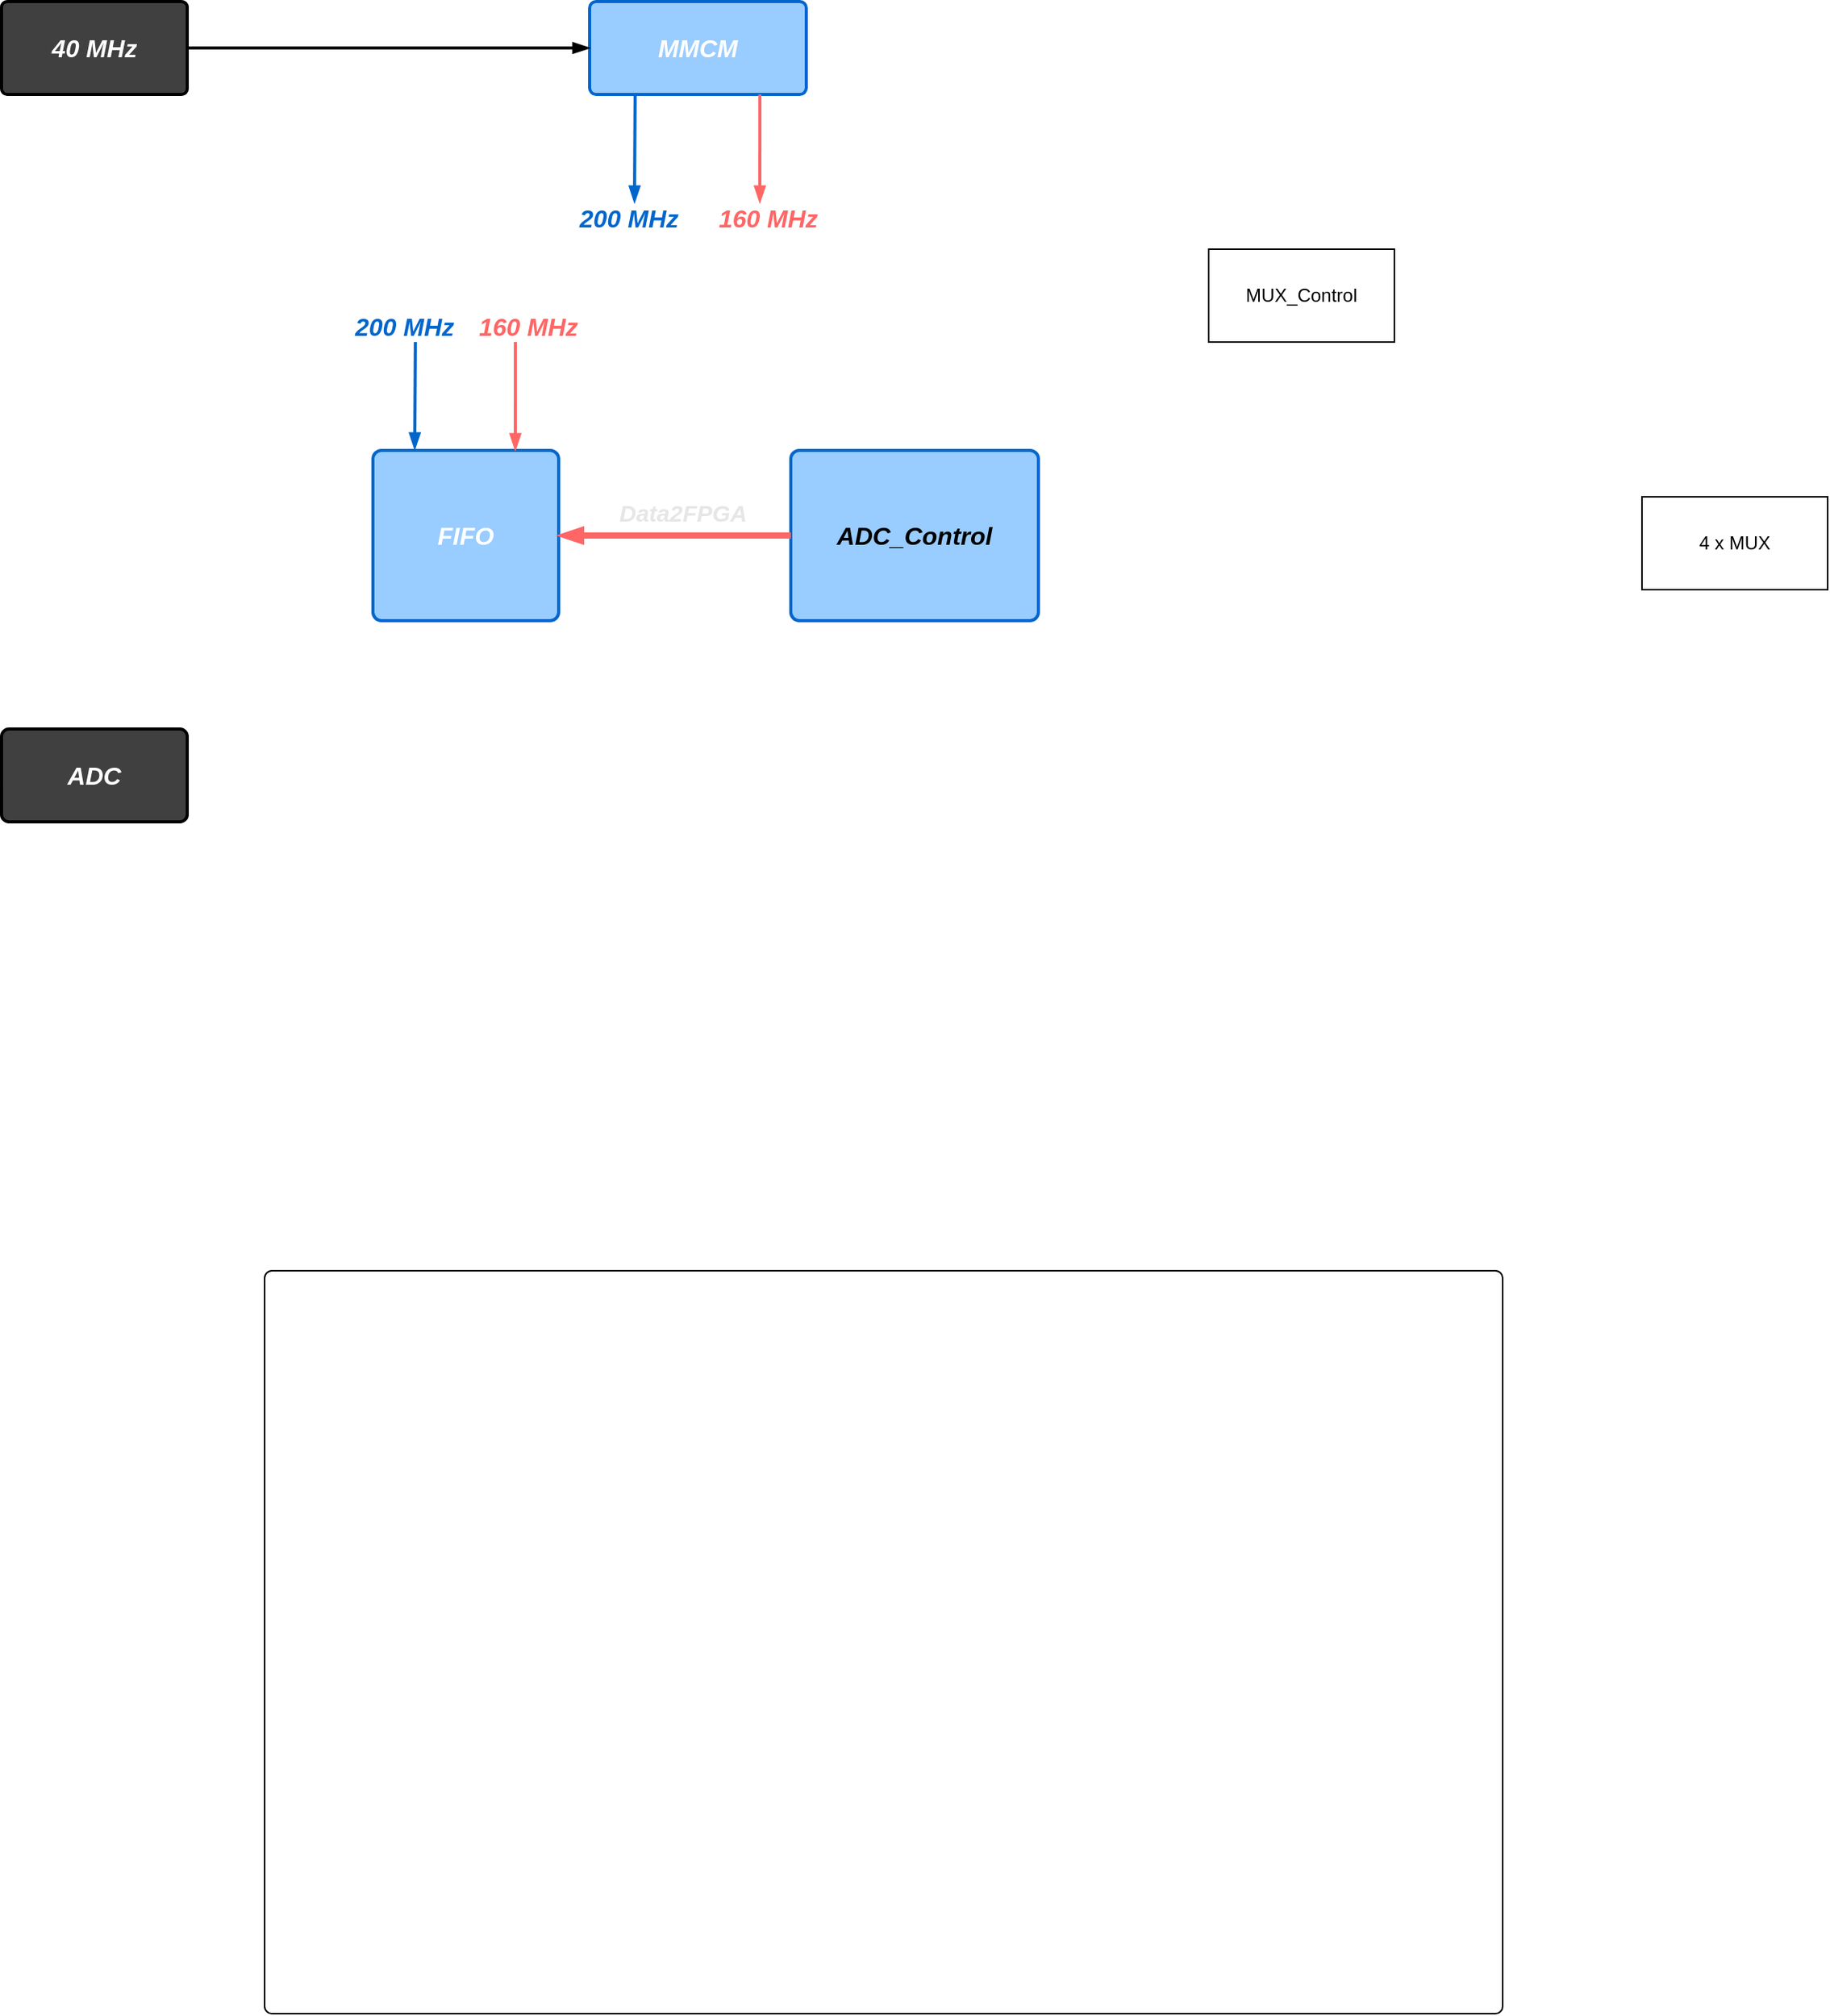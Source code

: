<mxfile version="13.6.5" type="github">
  <diagram name="Page-1" id="90a13364-a465-7bf4-72fc-28e22215d7a0">
    <mxGraphModel dx="1094" dy="554" grid="1" gridSize="10" guides="1" tooltips="1" connect="1" arrows="1" fold="1" page="1" pageScale="1.5" pageWidth="1169" pageHeight="826" background="#ffffff" math="0" shadow="0">
      <root>
        <mxCell id="0" style=";html=1;" />
        <mxCell id="1" style=";html=1;" parent="0" />
        <mxCell id="dTF6DqdIlyTkAC6OraM3-1" value="" style="rounded=1;whiteSpace=wrap;html=1;arcSize=1;" vertex="1" parent="1">
          <mxGeometry x="310" y="1130" width="800" height="480" as="geometry" />
        </mxCell>
        <mxCell id="dTF6DqdIlyTkAC6OraM3-2" value="&lt;font color=&quot;#ffffff&quot; size=&quot;1&quot;&gt;&lt;b&gt;&lt;i style=&quot;font-size: 16px&quot;&gt;MMCM&lt;/i&gt;&lt;/b&gt;&lt;/font&gt;" style="rounded=1;whiteSpace=wrap;html=1;strokeWidth=2;arcSize=7;fillColor=#99CCFF;strokeColor=#0066CC;" vertex="1" parent="1">
          <mxGeometry x="520" y="310" width="140" height="60" as="geometry" />
        </mxCell>
        <mxCell id="dTF6DqdIlyTkAC6OraM3-3" value="&lt;b&gt;&lt;font style=&quot;font-size: 16px&quot; color=&quot;#ffffff&quot;&gt;&lt;i&gt;FIFO&lt;/i&gt;&lt;/font&gt;&lt;/b&gt;" style="rounded=1;whiteSpace=wrap;html=1;strokeWidth=2;glass=0;shadow=0;sketch=0;arcSize=5;strokeColor=#0066CC;fillColor=#99CCFF;" vertex="1" parent="1">
          <mxGeometry x="380" y="600" width="120" height="110" as="geometry" />
        </mxCell>
        <mxCell id="dTF6DqdIlyTkAC6OraM3-4" value="&lt;b&gt;&lt;font color=&quot;#ffffff&quot; size=&quot;1&quot;&gt;&lt;i style=&quot;font-size: 16px&quot;&gt;40 MHz&lt;/i&gt;&lt;/font&gt;&lt;/b&gt;" style="rounded=1;whiteSpace=wrap;html=1;arcSize=6;strokeWidth=2;fillColor=#404040;" vertex="1" parent="1">
          <mxGeometry x="140" y="310" width="120" height="60" as="geometry" />
        </mxCell>
        <mxCell id="dTF6DqdIlyTkAC6OraM3-5" value="&lt;b&gt;&lt;i&gt;&lt;font style=&quot;font-size: 16px&quot; color=&quot;#ffffff&quot;&gt;ADC&lt;/font&gt;&lt;/i&gt;&lt;/b&gt;" style="rounded=1;whiteSpace=wrap;html=1;strokeWidth=2;arcSize=8;fillColor=#404040;" vertex="1" parent="1">
          <mxGeometry x="140" y="780" width="120" height="60" as="geometry" />
        </mxCell>
        <mxCell id="dTF6DqdIlyTkAC6OraM3-6" value="&lt;b&gt;&lt;i&gt;&lt;font style=&quot;font-size: 16px&quot;&gt;ADC_Control&lt;/font&gt;&lt;/i&gt;&lt;/b&gt;" style="rounded=1;whiteSpace=wrap;html=1;arcSize=5;fillColor=#99CCFF;strokeWidth=2;strokeColor=#0066CC;" vertex="1" parent="1">
          <mxGeometry x="650" y="600" width="160" height="110" as="geometry" />
        </mxCell>
        <mxCell id="dTF6DqdIlyTkAC6OraM3-7" value="MUX_Control" style="rounded=0;whiteSpace=wrap;html=1;" vertex="1" parent="1">
          <mxGeometry x="920" y="470" width="120" height="60" as="geometry" />
        </mxCell>
        <mxCell id="dTF6DqdIlyTkAC6OraM3-8" value="4 x MUX" style="rounded=0;whiteSpace=wrap;html=1;" vertex="1" parent="1">
          <mxGeometry x="1200" y="630" width="120" height="60" as="geometry" />
        </mxCell>
        <mxCell id="dTF6DqdIlyTkAC6OraM3-10" value="" style="endArrow=blockThin;html=1;entryX=0;entryY=0.5;entryDx=0;entryDy=0;exitX=1;exitY=0.5;exitDx=0;exitDy=0;strokeWidth=2;endFill=1;" edge="1" parent="1" source="dTF6DqdIlyTkAC6OraM3-4" target="dTF6DqdIlyTkAC6OraM3-2">
          <mxGeometry width="50" height="50" relative="1" as="geometry">
            <mxPoint x="700" y="590" as="sourcePoint" />
            <mxPoint x="750" y="540" as="targetPoint" />
          </mxGeometry>
        </mxCell>
        <mxCell id="dTF6DqdIlyTkAC6OraM3-14" value="" style="endArrow=blockThin;html=1;strokeWidth=2;rounded=1;jumpSize=0;endFill=1;exitX=0.21;exitY=1.009;exitDx=0;exitDy=0;exitPerimeter=0;strokeColor=#0066CC;" edge="1" parent="1" source="dTF6DqdIlyTkAC6OraM3-2">
          <mxGeometry width="50" height="50" relative="1" as="geometry">
            <mxPoint x="550" y="373" as="sourcePoint" />
            <mxPoint x="549" y="440" as="targetPoint" />
          </mxGeometry>
        </mxCell>
        <mxCell id="dTF6DqdIlyTkAC6OraM3-15" value="" style="endArrow=blockThin;html=1;endFill=1;strokeWidth=2;exitX=0.786;exitY=1;exitDx=0;exitDy=0;exitPerimeter=0;fillColor=#f8cecc;strokeColor=#FF6666;" edge="1" parent="1" source="dTF6DqdIlyTkAC6OraM3-2">
          <mxGeometry width="50" height="50" relative="1" as="geometry">
            <mxPoint x="680" y="390" as="sourcePoint" />
            <mxPoint x="630" y="440" as="targetPoint" />
          </mxGeometry>
        </mxCell>
        <mxCell id="dTF6DqdIlyTkAC6OraM3-16" value="&lt;b&gt;&lt;font style=&quot;font-size: 16px&quot; color=&quot;#0066cc&quot;&gt;&lt;i&gt;200 MHz&lt;/i&gt;&lt;/font&gt;&lt;/b&gt;" style="text;html=1;align=center;verticalAlign=middle;resizable=0;points=[];autosize=1;" vertex="1" parent="1">
          <mxGeometry x="505" y="440" width="80" height="20" as="geometry" />
        </mxCell>
        <mxCell id="dTF6DqdIlyTkAC6OraM3-17" value="&lt;font color=&quot;#ff6666&quot; size=&quot;1&quot;&gt;&lt;b style=&quot;font-size: 16px&quot;&gt;&lt;i&gt;160 MHz&lt;/i&gt;&lt;/b&gt;&lt;/font&gt;" style="text;html=1;align=center;verticalAlign=middle;resizable=0;points=[];autosize=1;" vertex="1" parent="1">
          <mxGeometry x="595" y="440" width="80" height="20" as="geometry" />
        </mxCell>
        <mxCell id="dTF6DqdIlyTkAC6OraM3-18" value="" style="endArrow=blockThin;html=1;strokeWidth=2;rounded=1;jumpSize=0;endFill=1;exitX=0.21;exitY=1.009;exitDx=0;exitDy=0;exitPerimeter=0;strokeColor=#0066CC;" edge="1" parent="1">
          <mxGeometry width="50" height="50" relative="1" as="geometry">
            <mxPoint x="407.4" y="530" as="sourcePoint" />
            <mxPoint x="407.0" y="599.46" as="targetPoint" />
          </mxGeometry>
        </mxCell>
        <mxCell id="dTF6DqdIlyTkAC6OraM3-19" value="" style="endArrow=blockThin;html=1;endFill=1;strokeWidth=2;exitX=0.786;exitY=1;exitDx=0;exitDy=0;exitPerimeter=0;fillColor=#f8cecc;strokeColor=#FF6666;" edge="1" parent="1">
          <mxGeometry width="50" height="50" relative="1" as="geometry">
            <mxPoint x="472.04" y="530" as="sourcePoint" />
            <mxPoint x="472" y="600" as="targetPoint" />
          </mxGeometry>
        </mxCell>
        <mxCell id="dTF6DqdIlyTkAC6OraM3-20" value="&lt;b&gt;&lt;font style=&quot;font-size: 16px&quot; color=&quot;#0066cc&quot;&gt;&lt;i&gt;200 MHz&lt;/i&gt;&lt;/font&gt;&lt;/b&gt;" style="text;html=1;align=center;verticalAlign=middle;resizable=0;points=[];autosize=1;" vertex="1" parent="1">
          <mxGeometry x="360" y="510" width="80" height="20" as="geometry" />
        </mxCell>
        <mxCell id="dTF6DqdIlyTkAC6OraM3-21" value="&lt;font color=&quot;#ff6666&quot; size=&quot;1&quot;&gt;&lt;b style=&quot;font-size: 16px&quot;&gt;&lt;i&gt;160 MHz&lt;/i&gt;&lt;/b&gt;&lt;/font&gt;" style="text;html=1;align=center;verticalAlign=middle;resizable=0;points=[];autosize=1;" vertex="1" parent="1">
          <mxGeometry x="440" y="510" width="80" height="20" as="geometry" />
        </mxCell>
        <mxCell id="dTF6DqdIlyTkAC6OraM3-22" value="" style="endArrow=blockThin;html=1;strokeColor=#FF6666;strokeWidth=4;entryX=1;entryY=0.5;entryDx=0;entryDy=0;exitX=0;exitY=0.5;exitDx=0;exitDy=0;endFill=1;" edge="1" parent="1" source="dTF6DqdIlyTkAC6OraM3-6" target="dTF6DqdIlyTkAC6OraM3-3">
          <mxGeometry width="50" height="50" relative="1" as="geometry">
            <mxPoint x="650" y="530" as="sourcePoint" />
            <mxPoint x="700" y="480" as="targetPoint" />
          </mxGeometry>
        </mxCell>
        <mxCell id="dTF6DqdIlyTkAC6OraM3-24" value="&lt;b&gt;&lt;i&gt;&lt;font style=&quot;font-size: 15px&quot; color=&quot;#e6e6e6&quot;&gt;Data2FPGA&lt;/font&gt;&lt;/i&gt;&lt;/b&gt;" style="text;html=1;align=center;verticalAlign=middle;resizable=0;points=[];autosize=1;" vertex="1" parent="1">
          <mxGeometry x="530" y="630" width="100" height="20" as="geometry" />
        </mxCell>
      </root>
    </mxGraphModel>
  </diagram>
</mxfile>
